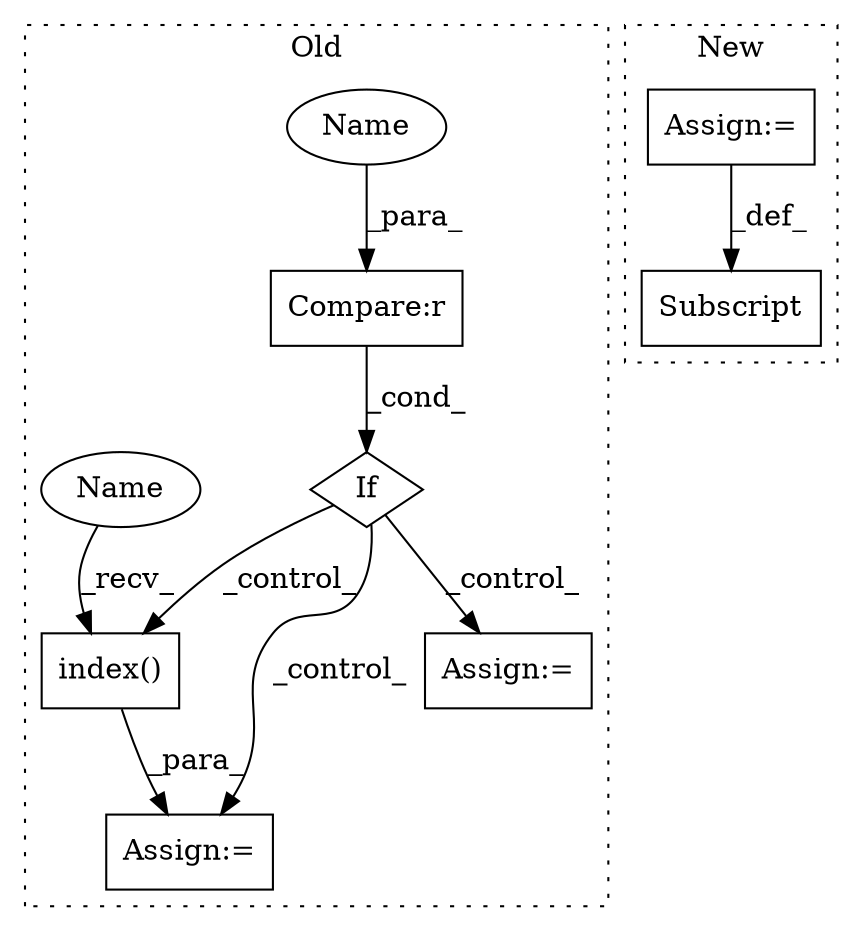digraph G {
subgraph cluster0 {
1 [label="index()" a="75" s="3846,3876" l="16,1" shape="box"];
3 [label="Assign:=" a="68" s="3685" l="3" shape="box"];
4 [label="If" a="96" s="3573" l="3" shape="diamond"];
5 [label="Assign:=" a="68" s="3918" l="3" shape="box"];
6 [label="Compare:r" a="40" s="3576" l="27" shape="box"];
8 [label="Name" a="87" s="3594" l="9" shape="ellipse"];
9 [label="Name" a="87" s="3846" l="9" shape="ellipse"];
label = "Old";
style="dotted";
}
subgraph cluster1 {
2 [label="Subscript" a="63" s="4727,0" l="28,0" shape="box"];
7 [label="Assign:=" a="68" s="4755" l="3" shape="box"];
label = "New";
style="dotted";
}
1 -> 3 [label="_para_"];
4 -> 3 [label="_control_"];
4 -> 5 [label="_control_"];
4 -> 1 [label="_control_"];
6 -> 4 [label="_cond_"];
7 -> 2 [label="_def_"];
8 -> 6 [label="_para_"];
9 -> 1 [label="_recv_"];
}